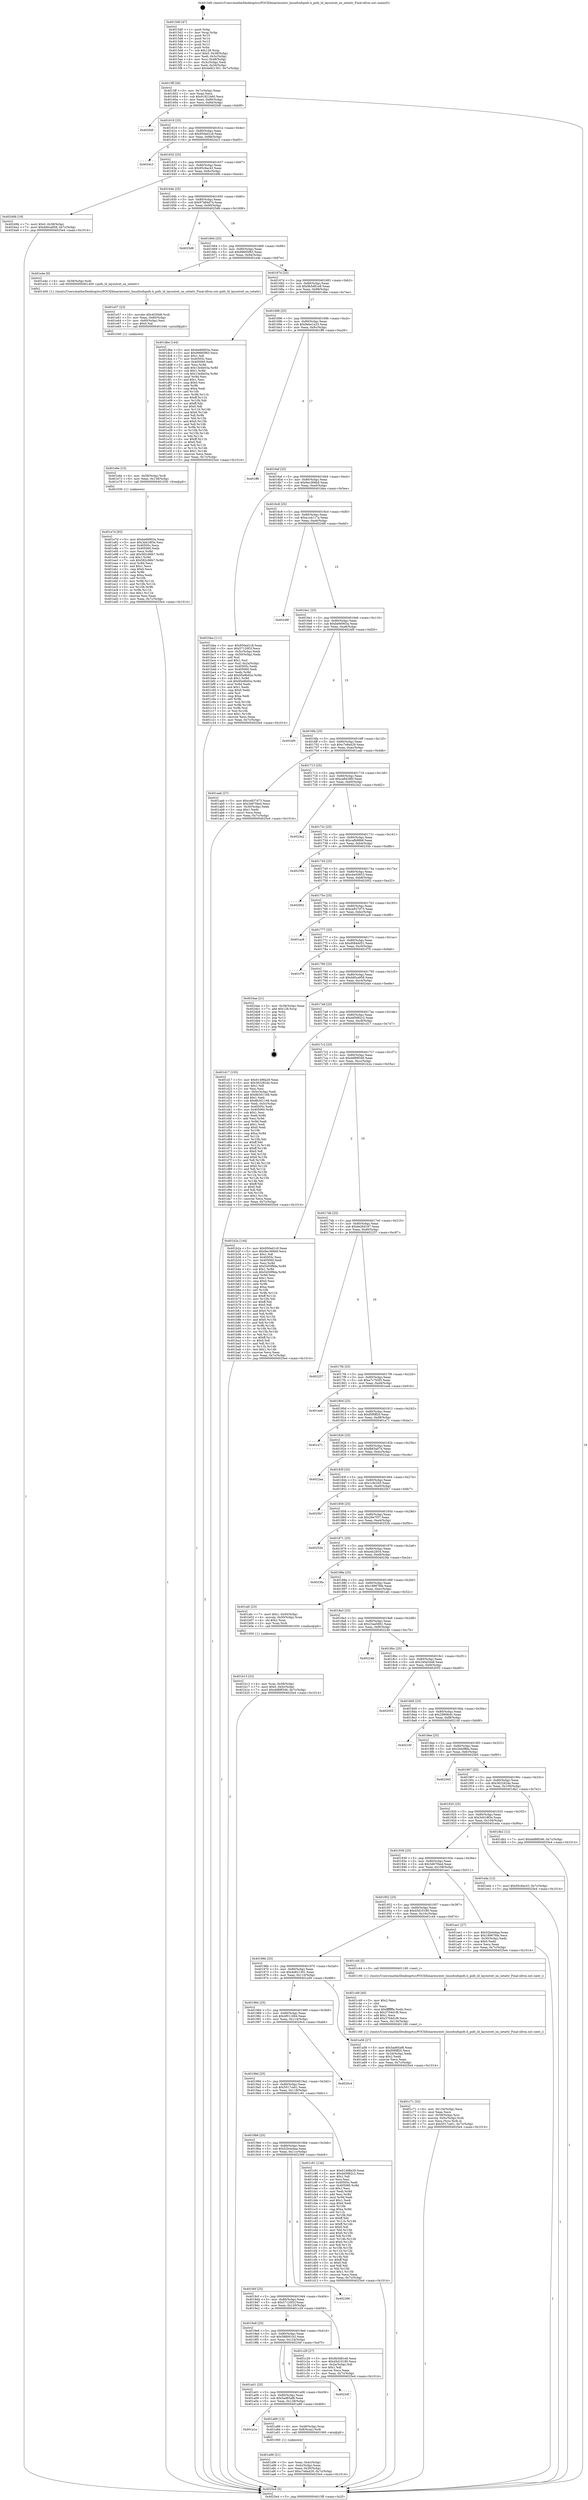 digraph "0x4015d0" {
  label = "0x4015d0 (/mnt/c/Users/mathe/Desktop/tcc/POCII/binaries/extr_linuxfsnfspnfs.h_pnfs_ld_layoutret_on_setattr_Final-ollvm.out::main(0))"
  labelloc = "t"
  node[shape=record]

  Entry [label="",width=0.3,height=0.3,shape=circle,fillcolor=black,style=filled]
  "0x4015ff" [label="{
     0x4015ff [26]\l
     | [instrs]\l
     &nbsp;&nbsp;0x4015ff \<+3\>: mov -0x7c(%rbp),%eax\l
     &nbsp;&nbsp;0x401602 \<+2\>: mov %eax,%ecx\l
     &nbsp;&nbsp;0x401604 \<+6\>: sub $0x91821b60,%ecx\l
     &nbsp;&nbsp;0x40160a \<+3\>: mov %eax,-0x80(%rbp)\l
     &nbsp;&nbsp;0x40160d \<+6\>: mov %ecx,-0x84(%rbp)\l
     &nbsp;&nbsp;0x401613 \<+6\>: je 00000000004020df \<main+0xb0f\>\l
  }"]
  "0x4020df" [label="{
     0x4020df\l
  }", style=dashed]
  "0x401619" [label="{
     0x401619 [25]\l
     | [instrs]\l
     &nbsp;&nbsp;0x401619 \<+5\>: jmp 000000000040161e \<main+0x4e\>\l
     &nbsp;&nbsp;0x40161e \<+3\>: mov -0x80(%rbp),%eax\l
     &nbsp;&nbsp;0x401621 \<+5\>: sub $0x950ed1c9,%eax\l
     &nbsp;&nbsp;0x401626 \<+6\>: mov %eax,-0x88(%rbp)\l
     &nbsp;&nbsp;0x40162c \<+6\>: je 00000000004024c3 \<main+0xef3\>\l
  }"]
  Exit [label="",width=0.3,height=0.3,shape=circle,fillcolor=black,style=filled,peripheries=2]
  "0x4024c3" [label="{
     0x4024c3\l
  }", style=dashed]
  "0x401632" [label="{
     0x401632 [25]\l
     | [instrs]\l
     &nbsp;&nbsp;0x401632 \<+5\>: jmp 0000000000401637 \<main+0x67\>\l
     &nbsp;&nbsp;0x401637 \<+3\>: mov -0x80(%rbp),%eax\l
     &nbsp;&nbsp;0x40163a \<+5\>: sub $0x95c9ac43,%eax\l
     &nbsp;&nbsp;0x40163f \<+6\>: mov %eax,-0x8c(%rbp)\l
     &nbsp;&nbsp;0x401645 \<+6\>: je 000000000040249b \<main+0xecb\>\l
  }"]
  "0x401e7d" [label="{
     0x401e7d [93]\l
     | [instrs]\l
     &nbsp;&nbsp;0x401e7d \<+5\>: mov $0xbe66903a,%eax\l
     &nbsp;&nbsp;0x401e82 \<+5\>: mov $0x3d418f3e,%esi\l
     &nbsp;&nbsp;0x401e87 \<+7\>: mov 0x40505c,%ecx\l
     &nbsp;&nbsp;0x401e8e \<+7\>: mov 0x405060,%edx\l
     &nbsp;&nbsp;0x401e95 \<+3\>: mov %ecx,%r8d\l
     &nbsp;&nbsp;0x401e98 \<+7\>: add $0x582c96b7,%r8d\l
     &nbsp;&nbsp;0x401e9f \<+4\>: sub $0x1,%r8d\l
     &nbsp;&nbsp;0x401ea3 \<+7\>: sub $0x582c96b7,%r8d\l
     &nbsp;&nbsp;0x401eaa \<+4\>: imul %r8d,%ecx\l
     &nbsp;&nbsp;0x401eae \<+3\>: and $0x1,%ecx\l
     &nbsp;&nbsp;0x401eb1 \<+3\>: cmp $0x0,%ecx\l
     &nbsp;&nbsp;0x401eb4 \<+4\>: sete %r9b\l
     &nbsp;&nbsp;0x401eb8 \<+3\>: cmp $0xa,%edx\l
     &nbsp;&nbsp;0x401ebb \<+4\>: setl %r10b\l
     &nbsp;&nbsp;0x401ebf \<+3\>: mov %r9b,%r11b\l
     &nbsp;&nbsp;0x401ec2 \<+3\>: and %r10b,%r11b\l
     &nbsp;&nbsp;0x401ec5 \<+3\>: xor %r10b,%r9b\l
     &nbsp;&nbsp;0x401ec8 \<+3\>: or %r9b,%r11b\l
     &nbsp;&nbsp;0x401ecb \<+4\>: test $0x1,%r11b\l
     &nbsp;&nbsp;0x401ecf \<+3\>: cmovne %esi,%eax\l
     &nbsp;&nbsp;0x401ed2 \<+3\>: mov %eax,-0x7c(%rbp)\l
     &nbsp;&nbsp;0x401ed5 \<+5\>: jmp 00000000004025e4 \<main+0x1014\>\l
  }"]
  "0x40249b" [label="{
     0x40249b [19]\l
     | [instrs]\l
     &nbsp;&nbsp;0x40249b \<+7\>: movl $0x0,-0x38(%rbp)\l
     &nbsp;&nbsp;0x4024a2 \<+7\>: movl $0xdd0ca958,-0x7c(%rbp)\l
     &nbsp;&nbsp;0x4024a9 \<+5\>: jmp 00000000004025e4 \<main+0x1014\>\l
  }"]
  "0x40164b" [label="{
     0x40164b [25]\l
     | [instrs]\l
     &nbsp;&nbsp;0x40164b \<+5\>: jmp 0000000000401650 \<main+0x80\>\l
     &nbsp;&nbsp;0x401650 \<+3\>: mov -0x80(%rbp),%eax\l
     &nbsp;&nbsp;0x401653 \<+5\>: sub $0x97484d74,%eax\l
     &nbsp;&nbsp;0x401658 \<+6\>: mov %eax,-0x90(%rbp)\l
     &nbsp;&nbsp;0x40165e \<+6\>: je 00000000004025d8 \<main+0x1008\>\l
  }"]
  "0x401e6e" [label="{
     0x401e6e [15]\l
     | [instrs]\l
     &nbsp;&nbsp;0x401e6e \<+4\>: mov -0x58(%rbp),%rdi\l
     &nbsp;&nbsp;0x401e72 \<+6\>: mov %eax,-0x138(%rbp)\l
     &nbsp;&nbsp;0x401e78 \<+5\>: call 0000000000401030 \<free@plt\>\l
     | [calls]\l
     &nbsp;&nbsp;0x401030 \{1\} (unknown)\l
  }"]
  "0x4025d8" [label="{
     0x4025d8\l
  }", style=dashed]
  "0x401664" [label="{
     0x401664 [25]\l
     | [instrs]\l
     &nbsp;&nbsp;0x401664 \<+5\>: jmp 0000000000401669 \<main+0x99\>\l
     &nbsp;&nbsp;0x401669 \<+3\>: mov -0x80(%rbp),%eax\l
     &nbsp;&nbsp;0x40166c \<+5\>: sub $0x99665f63,%eax\l
     &nbsp;&nbsp;0x401671 \<+6\>: mov %eax,-0x94(%rbp)\l
     &nbsp;&nbsp;0x401677 \<+6\>: je 0000000000401e4e \<main+0x87e\>\l
  }"]
  "0x401e57" [label="{
     0x401e57 [23]\l
     | [instrs]\l
     &nbsp;&nbsp;0x401e57 \<+10\>: movabs $0x4030d6,%rdi\l
     &nbsp;&nbsp;0x401e61 \<+3\>: mov %eax,-0x60(%rbp)\l
     &nbsp;&nbsp;0x401e64 \<+3\>: mov -0x60(%rbp),%esi\l
     &nbsp;&nbsp;0x401e67 \<+2\>: mov $0x0,%al\l
     &nbsp;&nbsp;0x401e69 \<+5\>: call 0000000000401040 \<printf@plt\>\l
     | [calls]\l
     &nbsp;&nbsp;0x401040 \{1\} (unknown)\l
  }"]
  "0x401e4e" [label="{
     0x401e4e [9]\l
     | [instrs]\l
     &nbsp;&nbsp;0x401e4e \<+4\>: mov -0x58(%rbp),%rdi\l
     &nbsp;&nbsp;0x401e52 \<+5\>: call 0000000000401400 \<pnfs_ld_layoutret_on_setattr\>\l
     | [calls]\l
     &nbsp;&nbsp;0x401400 \{1\} (/mnt/c/Users/mathe/Desktop/tcc/POCII/binaries/extr_linuxfsnfspnfs.h_pnfs_ld_layoutret_on_setattr_Final-ollvm.out::pnfs_ld_layoutret_on_setattr)\l
  }"]
  "0x40167d" [label="{
     0x40167d [25]\l
     | [instrs]\l
     &nbsp;&nbsp;0x40167d \<+5\>: jmp 0000000000401682 \<main+0xb2\>\l
     &nbsp;&nbsp;0x401682 \<+3\>: mov -0x80(%rbp),%eax\l
     &nbsp;&nbsp;0x401685 \<+5\>: sub $0x9b5d81e8,%eax\l
     &nbsp;&nbsp;0x40168a \<+6\>: mov %eax,-0x98(%rbp)\l
     &nbsp;&nbsp;0x401690 \<+6\>: je 0000000000401dbe \<main+0x7ee\>\l
  }"]
  "0x401c71" [label="{
     0x401c71 [32]\l
     | [instrs]\l
     &nbsp;&nbsp;0x401c71 \<+6\>: mov -0x134(%rbp),%ecx\l
     &nbsp;&nbsp;0x401c77 \<+3\>: imul %eax,%ecx\l
     &nbsp;&nbsp;0x401c7a \<+4\>: mov -0x58(%rbp),%rsi\l
     &nbsp;&nbsp;0x401c7e \<+4\>: movslq -0x5c(%rbp),%rdi\l
     &nbsp;&nbsp;0x401c82 \<+3\>: mov %ecx,(%rsi,%rdi,4)\l
     &nbsp;&nbsp;0x401c85 \<+7\>: movl $0x5017ce01,-0x7c(%rbp)\l
     &nbsp;&nbsp;0x401c8c \<+5\>: jmp 00000000004025e4 \<main+0x1014\>\l
  }"]
  "0x401dbe" [label="{
     0x401dbe [144]\l
     | [instrs]\l
     &nbsp;&nbsp;0x401dbe \<+5\>: mov $0xbe66903a,%eax\l
     &nbsp;&nbsp;0x401dc3 \<+5\>: mov $0x99665f63,%ecx\l
     &nbsp;&nbsp;0x401dc8 \<+2\>: mov $0x1,%dl\l
     &nbsp;&nbsp;0x401dca \<+7\>: mov 0x40505c,%esi\l
     &nbsp;&nbsp;0x401dd1 \<+7\>: mov 0x405060,%edi\l
     &nbsp;&nbsp;0x401dd8 \<+3\>: mov %esi,%r8d\l
     &nbsp;&nbsp;0x401ddb \<+7\>: add $0x13e4b03a,%r8d\l
     &nbsp;&nbsp;0x401de2 \<+4\>: sub $0x1,%r8d\l
     &nbsp;&nbsp;0x401de6 \<+7\>: sub $0x13e4b03a,%r8d\l
     &nbsp;&nbsp;0x401ded \<+4\>: imul %r8d,%esi\l
     &nbsp;&nbsp;0x401df1 \<+3\>: and $0x1,%esi\l
     &nbsp;&nbsp;0x401df4 \<+3\>: cmp $0x0,%esi\l
     &nbsp;&nbsp;0x401df7 \<+4\>: sete %r9b\l
     &nbsp;&nbsp;0x401dfb \<+3\>: cmp $0xa,%edi\l
     &nbsp;&nbsp;0x401dfe \<+4\>: setl %r10b\l
     &nbsp;&nbsp;0x401e02 \<+3\>: mov %r9b,%r11b\l
     &nbsp;&nbsp;0x401e05 \<+4\>: xor $0xff,%r11b\l
     &nbsp;&nbsp;0x401e09 \<+3\>: mov %r10b,%bl\l
     &nbsp;&nbsp;0x401e0c \<+3\>: xor $0xff,%bl\l
     &nbsp;&nbsp;0x401e0f \<+3\>: xor $0x0,%dl\l
     &nbsp;&nbsp;0x401e12 \<+3\>: mov %r11b,%r14b\l
     &nbsp;&nbsp;0x401e15 \<+4\>: and $0x0,%r14b\l
     &nbsp;&nbsp;0x401e19 \<+3\>: and %dl,%r9b\l
     &nbsp;&nbsp;0x401e1c \<+3\>: mov %bl,%r15b\l
     &nbsp;&nbsp;0x401e1f \<+4\>: and $0x0,%r15b\l
     &nbsp;&nbsp;0x401e23 \<+3\>: and %dl,%r10b\l
     &nbsp;&nbsp;0x401e26 \<+3\>: or %r9b,%r14b\l
     &nbsp;&nbsp;0x401e29 \<+3\>: or %r10b,%r15b\l
     &nbsp;&nbsp;0x401e2c \<+3\>: xor %r15b,%r14b\l
     &nbsp;&nbsp;0x401e2f \<+3\>: or %bl,%r11b\l
     &nbsp;&nbsp;0x401e32 \<+4\>: xor $0xff,%r11b\l
     &nbsp;&nbsp;0x401e36 \<+3\>: or $0x0,%dl\l
     &nbsp;&nbsp;0x401e39 \<+3\>: and %dl,%r11b\l
     &nbsp;&nbsp;0x401e3c \<+3\>: or %r11b,%r14b\l
     &nbsp;&nbsp;0x401e3f \<+4\>: test $0x1,%r14b\l
     &nbsp;&nbsp;0x401e43 \<+3\>: cmovne %ecx,%eax\l
     &nbsp;&nbsp;0x401e46 \<+3\>: mov %eax,-0x7c(%rbp)\l
     &nbsp;&nbsp;0x401e49 \<+5\>: jmp 00000000004025e4 \<main+0x1014\>\l
  }"]
  "0x401696" [label="{
     0x401696 [25]\l
     | [instrs]\l
     &nbsp;&nbsp;0x401696 \<+5\>: jmp 000000000040169b \<main+0xcb\>\l
     &nbsp;&nbsp;0x40169b \<+3\>: mov -0x80(%rbp),%eax\l
     &nbsp;&nbsp;0x40169e \<+5\>: sub $0x9ebe1a33,%eax\l
     &nbsp;&nbsp;0x4016a3 \<+6\>: mov %eax,-0x9c(%rbp)\l
     &nbsp;&nbsp;0x4016a9 \<+6\>: je 0000000000401ff6 \<main+0xa26\>\l
  }"]
  "0x401c49" [label="{
     0x401c49 [40]\l
     | [instrs]\l
     &nbsp;&nbsp;0x401c49 \<+5\>: mov $0x2,%ecx\l
     &nbsp;&nbsp;0x401c4e \<+1\>: cltd\l
     &nbsp;&nbsp;0x401c4f \<+2\>: idiv %ecx\l
     &nbsp;&nbsp;0x401c51 \<+6\>: imul $0xfffffffe,%edx,%ecx\l
     &nbsp;&nbsp;0x401c57 \<+6\>: sub $0x3704d1f6,%ecx\l
     &nbsp;&nbsp;0x401c5d \<+3\>: add $0x1,%ecx\l
     &nbsp;&nbsp;0x401c60 \<+6\>: add $0x3704d1f6,%ecx\l
     &nbsp;&nbsp;0x401c66 \<+6\>: mov %ecx,-0x134(%rbp)\l
     &nbsp;&nbsp;0x401c6c \<+5\>: call 0000000000401160 \<next_i\>\l
     | [calls]\l
     &nbsp;&nbsp;0x401160 \{1\} (/mnt/c/Users/mathe/Desktop/tcc/POCII/binaries/extr_linuxfsnfspnfs.h_pnfs_ld_layoutret_on_setattr_Final-ollvm.out::next_i)\l
  }"]
  "0x401ff6" [label="{
     0x401ff6\l
  }", style=dashed]
  "0x4016af" [label="{
     0x4016af [25]\l
     | [instrs]\l
     &nbsp;&nbsp;0x4016af \<+5\>: jmp 00000000004016b4 \<main+0xe4\>\l
     &nbsp;&nbsp;0x4016b4 \<+3\>: mov -0x80(%rbp),%eax\l
     &nbsp;&nbsp;0x4016b7 \<+5\>: sub $0x9ec366b9,%eax\l
     &nbsp;&nbsp;0x4016bc \<+6\>: mov %eax,-0xa0(%rbp)\l
     &nbsp;&nbsp;0x4016c2 \<+6\>: je 0000000000401bba \<main+0x5ea\>\l
  }"]
  "0x401b13" [label="{
     0x401b13 [23]\l
     | [instrs]\l
     &nbsp;&nbsp;0x401b13 \<+4\>: mov %rax,-0x58(%rbp)\l
     &nbsp;&nbsp;0x401b17 \<+7\>: movl $0x0,-0x5c(%rbp)\l
     &nbsp;&nbsp;0x401b1e \<+7\>: movl $0xdd89f346,-0x7c(%rbp)\l
     &nbsp;&nbsp;0x401b25 \<+5\>: jmp 00000000004025e4 \<main+0x1014\>\l
  }"]
  "0x401bba" [label="{
     0x401bba [111]\l
     | [instrs]\l
     &nbsp;&nbsp;0x401bba \<+5\>: mov $0x950ed1c9,%eax\l
     &nbsp;&nbsp;0x401bbf \<+5\>: mov $0x57120f1f,%ecx\l
     &nbsp;&nbsp;0x401bc4 \<+3\>: mov -0x5c(%rbp),%edx\l
     &nbsp;&nbsp;0x401bc7 \<+3\>: cmp -0x50(%rbp),%edx\l
     &nbsp;&nbsp;0x401bca \<+4\>: setl %sil\l
     &nbsp;&nbsp;0x401bce \<+4\>: and $0x1,%sil\l
     &nbsp;&nbsp;0x401bd2 \<+4\>: mov %sil,-0x2a(%rbp)\l
     &nbsp;&nbsp;0x401bd6 \<+7\>: mov 0x40505c,%edx\l
     &nbsp;&nbsp;0x401bdd \<+7\>: mov 0x405060,%edi\l
     &nbsp;&nbsp;0x401be4 \<+3\>: mov %edx,%r8d\l
     &nbsp;&nbsp;0x401be7 \<+7\>: add $0x95e8b92e,%r8d\l
     &nbsp;&nbsp;0x401bee \<+4\>: sub $0x1,%r8d\l
     &nbsp;&nbsp;0x401bf2 \<+7\>: sub $0x95e8b92e,%r8d\l
     &nbsp;&nbsp;0x401bf9 \<+4\>: imul %r8d,%edx\l
     &nbsp;&nbsp;0x401bfd \<+3\>: and $0x1,%edx\l
     &nbsp;&nbsp;0x401c00 \<+3\>: cmp $0x0,%edx\l
     &nbsp;&nbsp;0x401c03 \<+4\>: sete %sil\l
     &nbsp;&nbsp;0x401c07 \<+3\>: cmp $0xa,%edi\l
     &nbsp;&nbsp;0x401c0a \<+4\>: setl %r9b\l
     &nbsp;&nbsp;0x401c0e \<+3\>: mov %sil,%r10b\l
     &nbsp;&nbsp;0x401c11 \<+3\>: and %r9b,%r10b\l
     &nbsp;&nbsp;0x401c14 \<+3\>: xor %r9b,%sil\l
     &nbsp;&nbsp;0x401c17 \<+3\>: or %sil,%r10b\l
     &nbsp;&nbsp;0x401c1a \<+4\>: test $0x1,%r10b\l
     &nbsp;&nbsp;0x401c1e \<+3\>: cmovne %ecx,%eax\l
     &nbsp;&nbsp;0x401c21 \<+3\>: mov %eax,-0x7c(%rbp)\l
     &nbsp;&nbsp;0x401c24 \<+5\>: jmp 00000000004025e4 \<main+0x1014\>\l
  }"]
  "0x4016c8" [label="{
     0x4016c8 [25]\l
     | [instrs]\l
     &nbsp;&nbsp;0x4016c8 \<+5\>: jmp 00000000004016cd \<main+0xfd\>\l
     &nbsp;&nbsp;0x4016cd \<+3\>: mov -0x80(%rbp),%eax\l
     &nbsp;&nbsp;0x4016d0 \<+5\>: sub $0xa1a4117a,%eax\l
     &nbsp;&nbsp;0x4016d5 \<+6\>: mov %eax,-0xa4(%rbp)\l
     &nbsp;&nbsp;0x4016db \<+6\>: je 000000000040248f \<main+0xebf\>\l
  }"]
  "0x401a96" [label="{
     0x401a96 [21]\l
     | [instrs]\l
     &nbsp;&nbsp;0x401a96 \<+3\>: mov %eax,-0x4c(%rbp)\l
     &nbsp;&nbsp;0x401a99 \<+3\>: mov -0x4c(%rbp),%eax\l
     &nbsp;&nbsp;0x401a9c \<+3\>: mov %eax,-0x30(%rbp)\l
     &nbsp;&nbsp;0x401a9f \<+7\>: movl $0xc7e8a429,-0x7c(%rbp)\l
     &nbsp;&nbsp;0x401aa6 \<+5\>: jmp 00000000004025e4 \<main+0x1014\>\l
  }"]
  "0x40248f" [label="{
     0x40248f\l
  }", style=dashed]
  "0x4016e1" [label="{
     0x4016e1 [25]\l
     | [instrs]\l
     &nbsp;&nbsp;0x4016e1 \<+5\>: jmp 00000000004016e6 \<main+0x116\>\l
     &nbsp;&nbsp;0x4016e6 \<+3\>: mov -0x80(%rbp),%eax\l
     &nbsp;&nbsp;0x4016e9 \<+5\>: sub $0xbe66903a,%eax\l
     &nbsp;&nbsp;0x4016ee \<+6\>: mov %eax,-0xa8(%rbp)\l
     &nbsp;&nbsp;0x4016f4 \<+6\>: je 00000000004024f0 \<main+0xf20\>\l
  }"]
  "0x401a1a" [label="{
     0x401a1a\l
  }", style=dashed]
  "0x4024f0" [label="{
     0x4024f0\l
  }", style=dashed]
  "0x4016fa" [label="{
     0x4016fa [25]\l
     | [instrs]\l
     &nbsp;&nbsp;0x4016fa \<+5\>: jmp 00000000004016ff \<main+0x12f\>\l
     &nbsp;&nbsp;0x4016ff \<+3\>: mov -0x80(%rbp),%eax\l
     &nbsp;&nbsp;0x401702 \<+5\>: sub $0xc7e8a429,%eax\l
     &nbsp;&nbsp;0x401707 \<+6\>: mov %eax,-0xac(%rbp)\l
     &nbsp;&nbsp;0x40170d \<+6\>: je 0000000000401aab \<main+0x4db\>\l
  }"]
  "0x401a89" [label="{
     0x401a89 [13]\l
     | [instrs]\l
     &nbsp;&nbsp;0x401a89 \<+4\>: mov -0x48(%rbp),%rax\l
     &nbsp;&nbsp;0x401a8d \<+4\>: mov 0x8(%rax),%rdi\l
     &nbsp;&nbsp;0x401a91 \<+5\>: call 0000000000401060 \<atoi@plt\>\l
     | [calls]\l
     &nbsp;&nbsp;0x401060 \{1\} (unknown)\l
  }"]
  "0x401aab" [label="{
     0x401aab [27]\l
     | [instrs]\l
     &nbsp;&nbsp;0x401aab \<+5\>: mov $0xce837d73,%eax\l
     &nbsp;&nbsp;0x401ab0 \<+5\>: mov $0x3d67f4ed,%ecx\l
     &nbsp;&nbsp;0x401ab5 \<+3\>: mov -0x30(%rbp),%edx\l
     &nbsp;&nbsp;0x401ab8 \<+3\>: cmp $0x1,%edx\l
     &nbsp;&nbsp;0x401abb \<+3\>: cmovl %ecx,%eax\l
     &nbsp;&nbsp;0x401abe \<+3\>: mov %eax,-0x7c(%rbp)\l
     &nbsp;&nbsp;0x401ac1 \<+5\>: jmp 00000000004025e4 \<main+0x1014\>\l
  }"]
  "0x401713" [label="{
     0x401713 [25]\l
     | [instrs]\l
     &nbsp;&nbsp;0x401713 \<+5\>: jmp 0000000000401718 \<main+0x148\>\l
     &nbsp;&nbsp;0x401718 \<+3\>: mov -0x80(%rbp),%eax\l
     &nbsp;&nbsp;0x40171b \<+5\>: sub $0xca8429f0,%eax\l
     &nbsp;&nbsp;0x401720 \<+6\>: mov %eax,-0xb0(%rbp)\l
     &nbsp;&nbsp;0x401726 \<+6\>: je 00000000004023a2 \<main+0xdd2\>\l
  }"]
  "0x401a01" [label="{
     0x401a01 [25]\l
     | [instrs]\l
     &nbsp;&nbsp;0x401a01 \<+5\>: jmp 0000000000401a06 \<main+0x436\>\l
     &nbsp;&nbsp;0x401a06 \<+3\>: mov -0x80(%rbp),%eax\l
     &nbsp;&nbsp;0x401a09 \<+5\>: sub $0x5ad65af8,%eax\l
     &nbsp;&nbsp;0x401a0e \<+6\>: mov %eax,-0x128(%rbp)\l
     &nbsp;&nbsp;0x401a14 \<+6\>: je 0000000000401a89 \<main+0x4b9\>\l
  }"]
  "0x4023a2" [label="{
     0x4023a2\l
  }", style=dashed]
  "0x40172c" [label="{
     0x40172c [25]\l
     | [instrs]\l
     &nbsp;&nbsp;0x40172c \<+5\>: jmp 0000000000401731 \<main+0x161\>\l
     &nbsp;&nbsp;0x401731 \<+3\>: mov -0x80(%rbp),%eax\l
     &nbsp;&nbsp;0x401734 \<+5\>: sub $0xcafb98b8,%eax\l
     &nbsp;&nbsp;0x401739 \<+6\>: mov %eax,-0xb4(%rbp)\l
     &nbsp;&nbsp;0x40173f \<+6\>: je 000000000040235b \<main+0xd8b\>\l
  }"]
  "0x40234f" [label="{
     0x40234f\l
  }", style=dashed]
  "0x40235b" [label="{
     0x40235b\l
  }", style=dashed]
  "0x401745" [label="{
     0x401745 [25]\l
     | [instrs]\l
     &nbsp;&nbsp;0x401745 \<+5\>: jmp 000000000040174a \<main+0x17a\>\l
     &nbsp;&nbsp;0x40174a \<+3\>: mov -0x80(%rbp),%eax\l
     &nbsp;&nbsp;0x40174d \<+5\>: sub $0xcbe50653,%eax\l
     &nbsp;&nbsp;0x401752 \<+6\>: mov %eax,-0xb8(%rbp)\l
     &nbsp;&nbsp;0x401758 \<+6\>: je 0000000000402002 \<main+0xa32\>\l
  }"]
  "0x4019e8" [label="{
     0x4019e8 [25]\l
     | [instrs]\l
     &nbsp;&nbsp;0x4019e8 \<+5\>: jmp 00000000004019ed \<main+0x41d\>\l
     &nbsp;&nbsp;0x4019ed \<+3\>: mov -0x80(%rbp),%eax\l
     &nbsp;&nbsp;0x4019f0 \<+5\>: sub $0x588001b3,%eax\l
     &nbsp;&nbsp;0x4019f5 \<+6\>: mov %eax,-0x124(%rbp)\l
     &nbsp;&nbsp;0x4019fb \<+6\>: je 000000000040234f \<main+0xd7f\>\l
  }"]
  "0x402002" [label="{
     0x402002\l
  }", style=dashed]
  "0x40175e" [label="{
     0x40175e [25]\l
     | [instrs]\l
     &nbsp;&nbsp;0x40175e \<+5\>: jmp 0000000000401763 \<main+0x193\>\l
     &nbsp;&nbsp;0x401763 \<+3\>: mov -0x80(%rbp),%eax\l
     &nbsp;&nbsp;0x401766 \<+5\>: sub $0xce837d73,%eax\l
     &nbsp;&nbsp;0x40176b \<+6\>: mov %eax,-0xbc(%rbp)\l
     &nbsp;&nbsp;0x401771 \<+6\>: je 0000000000401ac6 \<main+0x4f6\>\l
  }"]
  "0x401c29" [label="{
     0x401c29 [27]\l
     | [instrs]\l
     &nbsp;&nbsp;0x401c29 \<+5\>: mov $0x9b5d81e8,%eax\l
     &nbsp;&nbsp;0x401c2e \<+5\>: mov $0x45d10180,%ecx\l
     &nbsp;&nbsp;0x401c33 \<+3\>: mov -0x2a(%rbp),%dl\l
     &nbsp;&nbsp;0x401c36 \<+3\>: test $0x1,%dl\l
     &nbsp;&nbsp;0x401c39 \<+3\>: cmovne %ecx,%eax\l
     &nbsp;&nbsp;0x401c3c \<+3\>: mov %eax,-0x7c(%rbp)\l
     &nbsp;&nbsp;0x401c3f \<+5\>: jmp 00000000004025e4 \<main+0x1014\>\l
  }"]
  "0x401ac6" [label="{
     0x401ac6\l
  }", style=dashed]
  "0x401777" [label="{
     0x401777 [25]\l
     | [instrs]\l
     &nbsp;&nbsp;0x401777 \<+5\>: jmp 000000000040177c \<main+0x1ac\>\l
     &nbsp;&nbsp;0x40177c \<+3\>: mov -0x80(%rbp),%eax\l
     &nbsp;&nbsp;0x40177f \<+5\>: sub $0xd084dd31,%eax\l
     &nbsp;&nbsp;0x401784 \<+6\>: mov %eax,-0xc0(%rbp)\l
     &nbsp;&nbsp;0x40178a \<+6\>: je 0000000000401f76 \<main+0x9a6\>\l
  }"]
  "0x4019cf" [label="{
     0x4019cf [25]\l
     | [instrs]\l
     &nbsp;&nbsp;0x4019cf \<+5\>: jmp 00000000004019d4 \<main+0x404\>\l
     &nbsp;&nbsp;0x4019d4 \<+3\>: mov -0x80(%rbp),%eax\l
     &nbsp;&nbsp;0x4019d7 \<+5\>: sub $0x57120f1f,%eax\l
     &nbsp;&nbsp;0x4019dc \<+6\>: mov %eax,-0x120(%rbp)\l
     &nbsp;&nbsp;0x4019e2 \<+6\>: je 0000000000401c29 \<main+0x659\>\l
  }"]
  "0x401f76" [label="{
     0x401f76\l
  }", style=dashed]
  "0x401790" [label="{
     0x401790 [25]\l
     | [instrs]\l
     &nbsp;&nbsp;0x401790 \<+5\>: jmp 0000000000401795 \<main+0x1c5\>\l
     &nbsp;&nbsp;0x401795 \<+3\>: mov -0x80(%rbp),%eax\l
     &nbsp;&nbsp;0x401798 \<+5\>: sub $0xdd0ca958,%eax\l
     &nbsp;&nbsp;0x40179d \<+6\>: mov %eax,-0xc4(%rbp)\l
     &nbsp;&nbsp;0x4017a3 \<+6\>: je 00000000004024ae \<main+0xede\>\l
  }"]
  "0x402396" [label="{
     0x402396\l
  }", style=dashed]
  "0x4024ae" [label="{
     0x4024ae [21]\l
     | [instrs]\l
     &nbsp;&nbsp;0x4024ae \<+3\>: mov -0x38(%rbp),%eax\l
     &nbsp;&nbsp;0x4024b1 \<+7\>: add $0x128,%rsp\l
     &nbsp;&nbsp;0x4024b8 \<+1\>: pop %rbx\l
     &nbsp;&nbsp;0x4024b9 \<+2\>: pop %r12\l
     &nbsp;&nbsp;0x4024bb \<+2\>: pop %r13\l
     &nbsp;&nbsp;0x4024bd \<+2\>: pop %r14\l
     &nbsp;&nbsp;0x4024bf \<+2\>: pop %r15\l
     &nbsp;&nbsp;0x4024c1 \<+1\>: pop %rbp\l
     &nbsp;&nbsp;0x4024c2 \<+1\>: ret\l
  }"]
  "0x4017a9" [label="{
     0x4017a9 [25]\l
     | [instrs]\l
     &nbsp;&nbsp;0x4017a9 \<+5\>: jmp 00000000004017ae \<main+0x1de\>\l
     &nbsp;&nbsp;0x4017ae \<+3\>: mov -0x80(%rbp),%eax\l
     &nbsp;&nbsp;0x4017b1 \<+5\>: sub $0xdd5882c2,%eax\l
     &nbsp;&nbsp;0x4017b6 \<+6\>: mov %eax,-0xc8(%rbp)\l
     &nbsp;&nbsp;0x4017bc \<+6\>: je 0000000000401d17 \<main+0x747\>\l
  }"]
  "0x4019b6" [label="{
     0x4019b6 [25]\l
     | [instrs]\l
     &nbsp;&nbsp;0x4019b6 \<+5\>: jmp 00000000004019bb \<main+0x3eb\>\l
     &nbsp;&nbsp;0x4019bb \<+3\>: mov -0x80(%rbp),%eax\l
     &nbsp;&nbsp;0x4019be \<+5\>: sub $0x52b444aa,%eax\l
     &nbsp;&nbsp;0x4019c3 \<+6\>: mov %eax,-0x11c(%rbp)\l
     &nbsp;&nbsp;0x4019c9 \<+6\>: je 0000000000402396 \<main+0xdc6\>\l
  }"]
  "0x401d17" [label="{
     0x401d17 [155]\l
     | [instrs]\l
     &nbsp;&nbsp;0x401d17 \<+5\>: mov $0x61498a29,%eax\l
     &nbsp;&nbsp;0x401d1c \<+5\>: mov $0x3622824e,%ecx\l
     &nbsp;&nbsp;0x401d21 \<+2\>: mov $0x1,%dl\l
     &nbsp;&nbsp;0x401d23 \<+2\>: xor %esi,%esi\l
     &nbsp;&nbsp;0x401d25 \<+3\>: mov -0x5c(%rbp),%edi\l
     &nbsp;&nbsp;0x401d28 \<+6\>: add $0x8b301168,%edi\l
     &nbsp;&nbsp;0x401d2e \<+3\>: add $0x1,%edi\l
     &nbsp;&nbsp;0x401d31 \<+6\>: sub $0x8b301168,%edi\l
     &nbsp;&nbsp;0x401d37 \<+3\>: mov %edi,-0x5c(%rbp)\l
     &nbsp;&nbsp;0x401d3a \<+7\>: mov 0x40505c,%edi\l
     &nbsp;&nbsp;0x401d41 \<+8\>: mov 0x405060,%r8d\l
     &nbsp;&nbsp;0x401d49 \<+3\>: sub $0x1,%esi\l
     &nbsp;&nbsp;0x401d4c \<+3\>: mov %edi,%r9d\l
     &nbsp;&nbsp;0x401d4f \<+3\>: add %esi,%r9d\l
     &nbsp;&nbsp;0x401d52 \<+4\>: imul %r9d,%edi\l
     &nbsp;&nbsp;0x401d56 \<+3\>: and $0x1,%edi\l
     &nbsp;&nbsp;0x401d59 \<+3\>: cmp $0x0,%edi\l
     &nbsp;&nbsp;0x401d5c \<+4\>: sete %r10b\l
     &nbsp;&nbsp;0x401d60 \<+4\>: cmp $0xa,%r8d\l
     &nbsp;&nbsp;0x401d64 \<+4\>: setl %r11b\l
     &nbsp;&nbsp;0x401d68 \<+3\>: mov %r10b,%bl\l
     &nbsp;&nbsp;0x401d6b \<+3\>: xor $0xff,%bl\l
     &nbsp;&nbsp;0x401d6e \<+3\>: mov %r11b,%r14b\l
     &nbsp;&nbsp;0x401d71 \<+4\>: xor $0xff,%r14b\l
     &nbsp;&nbsp;0x401d75 \<+3\>: xor $0x0,%dl\l
     &nbsp;&nbsp;0x401d78 \<+3\>: mov %bl,%r15b\l
     &nbsp;&nbsp;0x401d7b \<+4\>: and $0x0,%r15b\l
     &nbsp;&nbsp;0x401d7f \<+3\>: and %dl,%r10b\l
     &nbsp;&nbsp;0x401d82 \<+3\>: mov %r14b,%r12b\l
     &nbsp;&nbsp;0x401d85 \<+4\>: and $0x0,%r12b\l
     &nbsp;&nbsp;0x401d89 \<+3\>: and %dl,%r11b\l
     &nbsp;&nbsp;0x401d8c \<+3\>: or %r10b,%r15b\l
     &nbsp;&nbsp;0x401d8f \<+3\>: or %r11b,%r12b\l
     &nbsp;&nbsp;0x401d92 \<+3\>: xor %r12b,%r15b\l
     &nbsp;&nbsp;0x401d95 \<+3\>: or %r14b,%bl\l
     &nbsp;&nbsp;0x401d98 \<+3\>: xor $0xff,%bl\l
     &nbsp;&nbsp;0x401d9b \<+3\>: or $0x0,%dl\l
     &nbsp;&nbsp;0x401d9e \<+2\>: and %dl,%bl\l
     &nbsp;&nbsp;0x401da0 \<+3\>: or %bl,%r15b\l
     &nbsp;&nbsp;0x401da3 \<+4\>: test $0x1,%r15b\l
     &nbsp;&nbsp;0x401da7 \<+3\>: cmovne %ecx,%eax\l
     &nbsp;&nbsp;0x401daa \<+3\>: mov %eax,-0x7c(%rbp)\l
     &nbsp;&nbsp;0x401dad \<+5\>: jmp 00000000004025e4 \<main+0x1014\>\l
  }"]
  "0x4017c2" [label="{
     0x4017c2 [25]\l
     | [instrs]\l
     &nbsp;&nbsp;0x4017c2 \<+5\>: jmp 00000000004017c7 \<main+0x1f7\>\l
     &nbsp;&nbsp;0x4017c7 \<+3\>: mov -0x80(%rbp),%eax\l
     &nbsp;&nbsp;0x4017ca \<+5\>: sub $0xdd89f346,%eax\l
     &nbsp;&nbsp;0x4017cf \<+6\>: mov %eax,-0xcc(%rbp)\l
     &nbsp;&nbsp;0x4017d5 \<+6\>: je 0000000000401b2a \<main+0x55a\>\l
  }"]
  "0x401c91" [label="{
     0x401c91 [134]\l
     | [instrs]\l
     &nbsp;&nbsp;0x401c91 \<+5\>: mov $0x61498a29,%eax\l
     &nbsp;&nbsp;0x401c96 \<+5\>: mov $0xdd5882c2,%ecx\l
     &nbsp;&nbsp;0x401c9b \<+2\>: mov $0x1,%dl\l
     &nbsp;&nbsp;0x401c9d \<+2\>: xor %esi,%esi\l
     &nbsp;&nbsp;0x401c9f \<+7\>: mov 0x40505c,%edi\l
     &nbsp;&nbsp;0x401ca6 \<+8\>: mov 0x405060,%r8d\l
     &nbsp;&nbsp;0x401cae \<+3\>: sub $0x1,%esi\l
     &nbsp;&nbsp;0x401cb1 \<+3\>: mov %edi,%r9d\l
     &nbsp;&nbsp;0x401cb4 \<+3\>: add %esi,%r9d\l
     &nbsp;&nbsp;0x401cb7 \<+4\>: imul %r9d,%edi\l
     &nbsp;&nbsp;0x401cbb \<+3\>: and $0x1,%edi\l
     &nbsp;&nbsp;0x401cbe \<+3\>: cmp $0x0,%edi\l
     &nbsp;&nbsp;0x401cc1 \<+4\>: sete %r10b\l
     &nbsp;&nbsp;0x401cc5 \<+4\>: cmp $0xa,%r8d\l
     &nbsp;&nbsp;0x401cc9 \<+4\>: setl %r11b\l
     &nbsp;&nbsp;0x401ccd \<+3\>: mov %r10b,%bl\l
     &nbsp;&nbsp;0x401cd0 \<+3\>: xor $0xff,%bl\l
     &nbsp;&nbsp;0x401cd3 \<+3\>: mov %r11b,%r14b\l
     &nbsp;&nbsp;0x401cd6 \<+4\>: xor $0xff,%r14b\l
     &nbsp;&nbsp;0x401cda \<+3\>: xor $0x0,%dl\l
     &nbsp;&nbsp;0x401cdd \<+3\>: mov %bl,%r15b\l
     &nbsp;&nbsp;0x401ce0 \<+4\>: and $0x0,%r15b\l
     &nbsp;&nbsp;0x401ce4 \<+3\>: and %dl,%r10b\l
     &nbsp;&nbsp;0x401ce7 \<+3\>: mov %r14b,%r12b\l
     &nbsp;&nbsp;0x401cea \<+4\>: and $0x0,%r12b\l
     &nbsp;&nbsp;0x401cee \<+3\>: and %dl,%r11b\l
     &nbsp;&nbsp;0x401cf1 \<+3\>: or %r10b,%r15b\l
     &nbsp;&nbsp;0x401cf4 \<+3\>: or %r11b,%r12b\l
     &nbsp;&nbsp;0x401cf7 \<+3\>: xor %r12b,%r15b\l
     &nbsp;&nbsp;0x401cfa \<+3\>: or %r14b,%bl\l
     &nbsp;&nbsp;0x401cfd \<+3\>: xor $0xff,%bl\l
     &nbsp;&nbsp;0x401d00 \<+3\>: or $0x0,%dl\l
     &nbsp;&nbsp;0x401d03 \<+2\>: and %dl,%bl\l
     &nbsp;&nbsp;0x401d05 \<+3\>: or %bl,%r15b\l
     &nbsp;&nbsp;0x401d08 \<+4\>: test $0x1,%r15b\l
     &nbsp;&nbsp;0x401d0c \<+3\>: cmovne %ecx,%eax\l
     &nbsp;&nbsp;0x401d0f \<+3\>: mov %eax,-0x7c(%rbp)\l
     &nbsp;&nbsp;0x401d12 \<+5\>: jmp 00000000004025e4 \<main+0x1014\>\l
  }"]
  "0x401b2a" [label="{
     0x401b2a [144]\l
     | [instrs]\l
     &nbsp;&nbsp;0x401b2a \<+5\>: mov $0x950ed1c9,%eax\l
     &nbsp;&nbsp;0x401b2f \<+5\>: mov $0x9ec366b9,%ecx\l
     &nbsp;&nbsp;0x401b34 \<+2\>: mov $0x1,%dl\l
     &nbsp;&nbsp;0x401b36 \<+7\>: mov 0x40505c,%esi\l
     &nbsp;&nbsp;0x401b3d \<+7\>: mov 0x405060,%edi\l
     &nbsp;&nbsp;0x401b44 \<+3\>: mov %esi,%r8d\l
     &nbsp;&nbsp;0x401b47 \<+7\>: add $0x5450f9da,%r8d\l
     &nbsp;&nbsp;0x401b4e \<+4\>: sub $0x1,%r8d\l
     &nbsp;&nbsp;0x401b52 \<+7\>: sub $0x5450f9da,%r8d\l
     &nbsp;&nbsp;0x401b59 \<+4\>: imul %r8d,%esi\l
     &nbsp;&nbsp;0x401b5d \<+3\>: and $0x1,%esi\l
     &nbsp;&nbsp;0x401b60 \<+3\>: cmp $0x0,%esi\l
     &nbsp;&nbsp;0x401b63 \<+4\>: sete %r9b\l
     &nbsp;&nbsp;0x401b67 \<+3\>: cmp $0xa,%edi\l
     &nbsp;&nbsp;0x401b6a \<+4\>: setl %r10b\l
     &nbsp;&nbsp;0x401b6e \<+3\>: mov %r9b,%r11b\l
     &nbsp;&nbsp;0x401b71 \<+4\>: xor $0xff,%r11b\l
     &nbsp;&nbsp;0x401b75 \<+3\>: mov %r10b,%bl\l
     &nbsp;&nbsp;0x401b78 \<+3\>: xor $0xff,%bl\l
     &nbsp;&nbsp;0x401b7b \<+3\>: xor $0x0,%dl\l
     &nbsp;&nbsp;0x401b7e \<+3\>: mov %r11b,%r14b\l
     &nbsp;&nbsp;0x401b81 \<+4\>: and $0x0,%r14b\l
     &nbsp;&nbsp;0x401b85 \<+3\>: and %dl,%r9b\l
     &nbsp;&nbsp;0x401b88 \<+3\>: mov %bl,%r15b\l
     &nbsp;&nbsp;0x401b8b \<+4\>: and $0x0,%r15b\l
     &nbsp;&nbsp;0x401b8f \<+3\>: and %dl,%r10b\l
     &nbsp;&nbsp;0x401b92 \<+3\>: or %r9b,%r14b\l
     &nbsp;&nbsp;0x401b95 \<+3\>: or %r10b,%r15b\l
     &nbsp;&nbsp;0x401b98 \<+3\>: xor %r15b,%r14b\l
     &nbsp;&nbsp;0x401b9b \<+3\>: or %bl,%r11b\l
     &nbsp;&nbsp;0x401b9e \<+4\>: xor $0xff,%r11b\l
     &nbsp;&nbsp;0x401ba2 \<+3\>: or $0x0,%dl\l
     &nbsp;&nbsp;0x401ba5 \<+3\>: and %dl,%r11b\l
     &nbsp;&nbsp;0x401ba8 \<+3\>: or %r11b,%r14b\l
     &nbsp;&nbsp;0x401bab \<+4\>: test $0x1,%r14b\l
     &nbsp;&nbsp;0x401baf \<+3\>: cmovne %ecx,%eax\l
     &nbsp;&nbsp;0x401bb2 \<+3\>: mov %eax,-0x7c(%rbp)\l
     &nbsp;&nbsp;0x401bb5 \<+5\>: jmp 00000000004025e4 \<main+0x1014\>\l
  }"]
  "0x4017db" [label="{
     0x4017db [25]\l
     | [instrs]\l
     &nbsp;&nbsp;0x4017db \<+5\>: jmp 00000000004017e0 \<main+0x210\>\l
     &nbsp;&nbsp;0x4017e0 \<+3\>: mov -0x80(%rbp),%eax\l
     &nbsp;&nbsp;0x4017e3 \<+5\>: sub $0xde26d187,%eax\l
     &nbsp;&nbsp;0x4017e8 \<+6\>: mov %eax,-0xd0(%rbp)\l
     &nbsp;&nbsp;0x4017ee \<+6\>: je 0000000000402257 \<main+0xc87\>\l
  }"]
  "0x40199d" [label="{
     0x40199d [25]\l
     | [instrs]\l
     &nbsp;&nbsp;0x40199d \<+5\>: jmp 00000000004019a2 \<main+0x3d2\>\l
     &nbsp;&nbsp;0x4019a2 \<+3\>: mov -0x80(%rbp),%eax\l
     &nbsp;&nbsp;0x4019a5 \<+5\>: sub $0x5017ce01,%eax\l
     &nbsp;&nbsp;0x4019aa \<+6\>: mov %eax,-0x118(%rbp)\l
     &nbsp;&nbsp;0x4019b0 \<+6\>: je 0000000000401c91 \<main+0x6c1\>\l
  }"]
  "0x402257" [label="{
     0x402257\l
  }", style=dashed]
  "0x4017f4" [label="{
     0x4017f4 [25]\l
     | [instrs]\l
     &nbsp;&nbsp;0x4017f4 \<+5\>: jmp 00000000004017f9 \<main+0x229\>\l
     &nbsp;&nbsp;0x4017f9 \<+3\>: mov -0x80(%rbp),%eax\l
     &nbsp;&nbsp;0x4017fc \<+5\>: sub $0xe7c7b5f3,%eax\l
     &nbsp;&nbsp;0x401801 \<+6\>: mov %eax,-0xd4(%rbp)\l
     &nbsp;&nbsp;0x401807 \<+6\>: je 0000000000401ee6 \<main+0x916\>\l
  }"]
  "0x4020c4" [label="{
     0x4020c4\l
  }", style=dashed]
  "0x401ee6" [label="{
     0x401ee6\l
  }", style=dashed]
  "0x40180d" [label="{
     0x40180d [25]\l
     | [instrs]\l
     &nbsp;&nbsp;0x40180d \<+5\>: jmp 0000000000401812 \<main+0x242\>\l
     &nbsp;&nbsp;0x401812 \<+3\>: mov -0x80(%rbp),%eax\l
     &nbsp;&nbsp;0x401815 \<+5\>: sub $0xf5f0ff20,%eax\l
     &nbsp;&nbsp;0x40181a \<+6\>: mov %eax,-0xd8(%rbp)\l
     &nbsp;&nbsp;0x401820 \<+6\>: je 0000000000401a71 \<main+0x4a1\>\l
  }"]
  "0x4015d0" [label="{
     0x4015d0 [47]\l
     | [instrs]\l
     &nbsp;&nbsp;0x4015d0 \<+1\>: push %rbp\l
     &nbsp;&nbsp;0x4015d1 \<+3\>: mov %rsp,%rbp\l
     &nbsp;&nbsp;0x4015d4 \<+2\>: push %r15\l
     &nbsp;&nbsp;0x4015d6 \<+2\>: push %r14\l
     &nbsp;&nbsp;0x4015d8 \<+2\>: push %r13\l
     &nbsp;&nbsp;0x4015da \<+2\>: push %r12\l
     &nbsp;&nbsp;0x4015dc \<+1\>: push %rbx\l
     &nbsp;&nbsp;0x4015dd \<+7\>: sub $0x128,%rsp\l
     &nbsp;&nbsp;0x4015e4 \<+7\>: movl $0x0,-0x38(%rbp)\l
     &nbsp;&nbsp;0x4015eb \<+3\>: mov %edi,-0x3c(%rbp)\l
     &nbsp;&nbsp;0x4015ee \<+4\>: mov %rsi,-0x48(%rbp)\l
     &nbsp;&nbsp;0x4015f2 \<+3\>: mov -0x3c(%rbp),%edi\l
     &nbsp;&nbsp;0x4015f5 \<+3\>: mov %edi,-0x34(%rbp)\l
     &nbsp;&nbsp;0x4015f8 \<+7\>: movl $0x4e821301,-0x7c(%rbp)\l
  }"]
  "0x401a71" [label="{
     0x401a71\l
  }", style=dashed]
  "0x401826" [label="{
     0x401826 [25]\l
     | [instrs]\l
     &nbsp;&nbsp;0x401826 \<+5\>: jmp 000000000040182b \<main+0x25b\>\l
     &nbsp;&nbsp;0x40182b \<+3\>: mov -0x80(%rbp),%eax\l
     &nbsp;&nbsp;0x40182e \<+5\>: sub $0xfb63a07d,%eax\l
     &nbsp;&nbsp;0x401833 \<+6\>: mov %eax,-0xdc(%rbp)\l
     &nbsp;&nbsp;0x401839 \<+6\>: je 00000000004022aa \<main+0xcda\>\l
  }"]
  "0x4025e4" [label="{
     0x4025e4 [5]\l
     | [instrs]\l
     &nbsp;&nbsp;0x4025e4 \<+5\>: jmp 00000000004015ff \<main+0x2f\>\l
  }"]
  "0x4022aa" [label="{
     0x4022aa\l
  }", style=dashed]
  "0x40183f" [label="{
     0x40183f [25]\l
     | [instrs]\l
     &nbsp;&nbsp;0x40183f \<+5\>: jmp 0000000000401844 \<main+0x274\>\l
     &nbsp;&nbsp;0x401844 \<+3\>: mov -0x80(%rbp),%eax\l
     &nbsp;&nbsp;0x401847 \<+5\>: sub $0x1c9c293,%eax\l
     &nbsp;&nbsp;0x40184c \<+6\>: mov %eax,-0xe0(%rbp)\l
     &nbsp;&nbsp;0x401852 \<+6\>: je 00000000004025b7 \<main+0xfe7\>\l
  }"]
  "0x401984" [label="{
     0x401984 [25]\l
     | [instrs]\l
     &nbsp;&nbsp;0x401984 \<+5\>: jmp 0000000000401989 \<main+0x3b9\>\l
     &nbsp;&nbsp;0x401989 \<+3\>: mov -0x80(%rbp),%eax\l
     &nbsp;&nbsp;0x40198c \<+5\>: sub $0x4f011664,%eax\l
     &nbsp;&nbsp;0x401991 \<+6\>: mov %eax,-0x114(%rbp)\l
     &nbsp;&nbsp;0x401997 \<+6\>: je 00000000004020c4 \<main+0xaf4\>\l
  }"]
  "0x4025b7" [label="{
     0x4025b7\l
  }", style=dashed]
  "0x401858" [label="{
     0x401858 [25]\l
     | [instrs]\l
     &nbsp;&nbsp;0x401858 \<+5\>: jmp 000000000040185d \<main+0x28d\>\l
     &nbsp;&nbsp;0x40185d \<+3\>: mov -0x80(%rbp),%eax\l
     &nbsp;&nbsp;0x401860 \<+5\>: sub $0x28e7f37,%eax\l
     &nbsp;&nbsp;0x401865 \<+6\>: mov %eax,-0xe4(%rbp)\l
     &nbsp;&nbsp;0x40186b \<+6\>: je 000000000040252b \<main+0xf5b\>\l
  }"]
  "0x401a56" [label="{
     0x401a56 [27]\l
     | [instrs]\l
     &nbsp;&nbsp;0x401a56 \<+5\>: mov $0x5ad65af8,%eax\l
     &nbsp;&nbsp;0x401a5b \<+5\>: mov $0xf5f0ff20,%ecx\l
     &nbsp;&nbsp;0x401a60 \<+3\>: mov -0x34(%rbp),%edx\l
     &nbsp;&nbsp;0x401a63 \<+3\>: cmp $0x2,%edx\l
     &nbsp;&nbsp;0x401a66 \<+3\>: cmovne %ecx,%eax\l
     &nbsp;&nbsp;0x401a69 \<+3\>: mov %eax,-0x7c(%rbp)\l
     &nbsp;&nbsp;0x401a6c \<+5\>: jmp 00000000004025e4 \<main+0x1014\>\l
  }"]
  "0x40252b" [label="{
     0x40252b\l
  }", style=dashed]
  "0x401871" [label="{
     0x401871 [25]\l
     | [instrs]\l
     &nbsp;&nbsp;0x401871 \<+5\>: jmp 0000000000401876 \<main+0x2a6\>\l
     &nbsp;&nbsp;0x401876 \<+3\>: mov -0x80(%rbp),%eax\l
     &nbsp;&nbsp;0x401879 \<+5\>: sub $0xedc2854,%eax\l
     &nbsp;&nbsp;0x40187e \<+6\>: mov %eax,-0xe8(%rbp)\l
     &nbsp;&nbsp;0x401884 \<+6\>: je 00000000004023fa \<main+0xe2a\>\l
  }"]
  "0x40196b" [label="{
     0x40196b [25]\l
     | [instrs]\l
     &nbsp;&nbsp;0x40196b \<+5\>: jmp 0000000000401970 \<main+0x3a0\>\l
     &nbsp;&nbsp;0x401970 \<+3\>: mov -0x80(%rbp),%eax\l
     &nbsp;&nbsp;0x401973 \<+5\>: sub $0x4e821301,%eax\l
     &nbsp;&nbsp;0x401978 \<+6\>: mov %eax,-0x110(%rbp)\l
     &nbsp;&nbsp;0x40197e \<+6\>: je 0000000000401a56 \<main+0x486\>\l
  }"]
  "0x4023fa" [label="{
     0x4023fa\l
  }", style=dashed]
  "0x40188a" [label="{
     0x40188a [25]\l
     | [instrs]\l
     &nbsp;&nbsp;0x40188a \<+5\>: jmp 000000000040188f \<main+0x2bf\>\l
     &nbsp;&nbsp;0x40188f \<+3\>: mov -0x80(%rbp),%eax\l
     &nbsp;&nbsp;0x401892 \<+5\>: sub $0x189676fe,%eax\l
     &nbsp;&nbsp;0x401897 \<+6\>: mov %eax,-0xec(%rbp)\l
     &nbsp;&nbsp;0x40189d \<+6\>: je 0000000000401afc \<main+0x52c\>\l
  }"]
  "0x401c44" [label="{
     0x401c44 [5]\l
     | [instrs]\l
     &nbsp;&nbsp;0x401c44 \<+5\>: call 0000000000401160 \<next_i\>\l
     | [calls]\l
     &nbsp;&nbsp;0x401160 \{1\} (/mnt/c/Users/mathe/Desktop/tcc/POCII/binaries/extr_linuxfsnfspnfs.h_pnfs_ld_layoutret_on_setattr_Final-ollvm.out::next_i)\l
  }"]
  "0x401afc" [label="{
     0x401afc [23]\l
     | [instrs]\l
     &nbsp;&nbsp;0x401afc \<+7\>: movl $0x1,-0x50(%rbp)\l
     &nbsp;&nbsp;0x401b03 \<+4\>: movslq -0x50(%rbp),%rax\l
     &nbsp;&nbsp;0x401b07 \<+4\>: shl $0x2,%rax\l
     &nbsp;&nbsp;0x401b0b \<+3\>: mov %rax,%rdi\l
     &nbsp;&nbsp;0x401b0e \<+5\>: call 0000000000401050 \<malloc@plt\>\l
     | [calls]\l
     &nbsp;&nbsp;0x401050 \{1\} (unknown)\l
  }"]
  "0x4018a3" [label="{
     0x4018a3 [25]\l
     | [instrs]\l
     &nbsp;&nbsp;0x4018a3 \<+5\>: jmp 00000000004018a8 \<main+0x2d8\>\l
     &nbsp;&nbsp;0x4018a8 \<+3\>: mov -0x80(%rbp),%eax\l
     &nbsp;&nbsp;0x4018ab \<+5\>: sub $0x23ae5661,%eax\l
     &nbsp;&nbsp;0x4018b0 \<+6\>: mov %eax,-0xf0(%rbp)\l
     &nbsp;&nbsp;0x4018b6 \<+6\>: je 000000000040224b \<main+0xc7b\>\l
  }"]
  "0x401952" [label="{
     0x401952 [25]\l
     | [instrs]\l
     &nbsp;&nbsp;0x401952 \<+5\>: jmp 0000000000401957 \<main+0x387\>\l
     &nbsp;&nbsp;0x401957 \<+3\>: mov -0x80(%rbp),%eax\l
     &nbsp;&nbsp;0x40195a \<+5\>: sub $0x45d10180,%eax\l
     &nbsp;&nbsp;0x40195f \<+6\>: mov %eax,-0x10c(%rbp)\l
     &nbsp;&nbsp;0x401965 \<+6\>: je 0000000000401c44 \<main+0x674\>\l
  }"]
  "0x40224b" [label="{
     0x40224b\l
  }", style=dashed]
  "0x4018bc" [label="{
     0x4018bc [25]\l
     | [instrs]\l
     &nbsp;&nbsp;0x4018bc \<+5\>: jmp 00000000004018c1 \<main+0x2f1\>\l
     &nbsp;&nbsp;0x4018c1 \<+3\>: mov -0x80(%rbp),%eax\l
     &nbsp;&nbsp;0x4018c4 \<+5\>: sub $0x240a5448,%eax\l
     &nbsp;&nbsp;0x4018c9 \<+6\>: mov %eax,-0xf4(%rbp)\l
     &nbsp;&nbsp;0x4018cf \<+6\>: je 0000000000402055 \<main+0xa85\>\l
  }"]
  "0x401ae1" [label="{
     0x401ae1 [27]\l
     | [instrs]\l
     &nbsp;&nbsp;0x401ae1 \<+5\>: mov $0x52b444aa,%eax\l
     &nbsp;&nbsp;0x401ae6 \<+5\>: mov $0x189676fe,%ecx\l
     &nbsp;&nbsp;0x401aeb \<+3\>: mov -0x30(%rbp),%edx\l
     &nbsp;&nbsp;0x401aee \<+3\>: cmp $0x0,%edx\l
     &nbsp;&nbsp;0x401af1 \<+3\>: cmove %ecx,%eax\l
     &nbsp;&nbsp;0x401af4 \<+3\>: mov %eax,-0x7c(%rbp)\l
     &nbsp;&nbsp;0x401af7 \<+5\>: jmp 00000000004025e4 \<main+0x1014\>\l
  }"]
  "0x402055" [label="{
     0x402055\l
  }", style=dashed]
  "0x4018d5" [label="{
     0x4018d5 [25]\l
     | [instrs]\l
     &nbsp;&nbsp;0x4018d5 \<+5\>: jmp 00000000004018da \<main+0x30a\>\l
     &nbsp;&nbsp;0x4018da \<+3\>: mov -0x80(%rbp),%eax\l
     &nbsp;&nbsp;0x4018dd \<+5\>: sub $0x29908cfc,%eax\l
     &nbsp;&nbsp;0x4018e2 \<+6\>: mov %eax,-0xf8(%rbp)\l
     &nbsp;&nbsp;0x4018e8 \<+6\>: je 000000000040216f \<main+0xb9f\>\l
  }"]
  "0x401939" [label="{
     0x401939 [25]\l
     | [instrs]\l
     &nbsp;&nbsp;0x401939 \<+5\>: jmp 000000000040193e \<main+0x36e\>\l
     &nbsp;&nbsp;0x40193e \<+3\>: mov -0x80(%rbp),%eax\l
     &nbsp;&nbsp;0x401941 \<+5\>: sub $0x3d67f4ed,%eax\l
     &nbsp;&nbsp;0x401946 \<+6\>: mov %eax,-0x108(%rbp)\l
     &nbsp;&nbsp;0x40194c \<+6\>: je 0000000000401ae1 \<main+0x511\>\l
  }"]
  "0x40216f" [label="{
     0x40216f\l
  }", style=dashed]
  "0x4018ee" [label="{
     0x4018ee [25]\l
     | [instrs]\l
     &nbsp;&nbsp;0x4018ee \<+5\>: jmp 00000000004018f3 \<main+0x323\>\l
     &nbsp;&nbsp;0x4018f3 \<+3\>: mov -0x80(%rbp),%eax\l
     &nbsp;&nbsp;0x4018f6 \<+5\>: sub $0x2bb0ffda,%eax\l
     &nbsp;&nbsp;0x4018fb \<+6\>: mov %eax,-0xfc(%rbp)\l
     &nbsp;&nbsp;0x401901 \<+6\>: je 0000000000402565 \<main+0xf95\>\l
  }"]
  "0x401eda" [label="{
     0x401eda [12]\l
     | [instrs]\l
     &nbsp;&nbsp;0x401eda \<+7\>: movl $0x95c9ac43,-0x7c(%rbp)\l
     &nbsp;&nbsp;0x401ee1 \<+5\>: jmp 00000000004025e4 \<main+0x1014\>\l
  }"]
  "0x402565" [label="{
     0x402565\l
  }", style=dashed]
  "0x401907" [label="{
     0x401907 [25]\l
     | [instrs]\l
     &nbsp;&nbsp;0x401907 \<+5\>: jmp 000000000040190c \<main+0x33c\>\l
     &nbsp;&nbsp;0x40190c \<+3\>: mov -0x80(%rbp),%eax\l
     &nbsp;&nbsp;0x40190f \<+5\>: sub $0x3622824e,%eax\l
     &nbsp;&nbsp;0x401914 \<+6\>: mov %eax,-0x100(%rbp)\l
     &nbsp;&nbsp;0x40191a \<+6\>: je 0000000000401db2 \<main+0x7e2\>\l
  }"]
  "0x401920" [label="{
     0x401920 [25]\l
     | [instrs]\l
     &nbsp;&nbsp;0x401920 \<+5\>: jmp 0000000000401925 \<main+0x355\>\l
     &nbsp;&nbsp;0x401925 \<+3\>: mov -0x80(%rbp),%eax\l
     &nbsp;&nbsp;0x401928 \<+5\>: sub $0x3d418f3e,%eax\l
     &nbsp;&nbsp;0x40192d \<+6\>: mov %eax,-0x104(%rbp)\l
     &nbsp;&nbsp;0x401933 \<+6\>: je 0000000000401eda \<main+0x90a\>\l
  }"]
  "0x401db2" [label="{
     0x401db2 [12]\l
     | [instrs]\l
     &nbsp;&nbsp;0x401db2 \<+7\>: movl $0xdd89f346,-0x7c(%rbp)\l
     &nbsp;&nbsp;0x401db9 \<+5\>: jmp 00000000004025e4 \<main+0x1014\>\l
  }"]
  Entry -> "0x4015d0" [label=" 1"]
  "0x4015ff" -> "0x4020df" [label=" 0"]
  "0x4015ff" -> "0x401619" [label=" 20"]
  "0x4024ae" -> Exit [label=" 1"]
  "0x401619" -> "0x4024c3" [label=" 0"]
  "0x401619" -> "0x401632" [label=" 20"]
  "0x40249b" -> "0x4025e4" [label=" 1"]
  "0x401632" -> "0x40249b" [label=" 1"]
  "0x401632" -> "0x40164b" [label=" 19"]
  "0x401eda" -> "0x4025e4" [label=" 1"]
  "0x40164b" -> "0x4025d8" [label=" 0"]
  "0x40164b" -> "0x401664" [label=" 19"]
  "0x401e7d" -> "0x4025e4" [label=" 1"]
  "0x401664" -> "0x401e4e" [label=" 1"]
  "0x401664" -> "0x40167d" [label=" 18"]
  "0x401e6e" -> "0x401e7d" [label=" 1"]
  "0x40167d" -> "0x401dbe" [label=" 1"]
  "0x40167d" -> "0x401696" [label=" 17"]
  "0x401e57" -> "0x401e6e" [label=" 1"]
  "0x401696" -> "0x401ff6" [label=" 0"]
  "0x401696" -> "0x4016af" [label=" 17"]
  "0x401e4e" -> "0x401e57" [label=" 1"]
  "0x4016af" -> "0x401bba" [label=" 2"]
  "0x4016af" -> "0x4016c8" [label=" 15"]
  "0x401dbe" -> "0x4025e4" [label=" 1"]
  "0x4016c8" -> "0x40248f" [label=" 0"]
  "0x4016c8" -> "0x4016e1" [label=" 15"]
  "0x401db2" -> "0x4025e4" [label=" 1"]
  "0x4016e1" -> "0x4024f0" [label=" 0"]
  "0x4016e1" -> "0x4016fa" [label=" 15"]
  "0x401d17" -> "0x4025e4" [label=" 1"]
  "0x4016fa" -> "0x401aab" [label=" 1"]
  "0x4016fa" -> "0x401713" [label=" 14"]
  "0x401c91" -> "0x4025e4" [label=" 1"]
  "0x401713" -> "0x4023a2" [label=" 0"]
  "0x401713" -> "0x40172c" [label=" 14"]
  "0x401c49" -> "0x401c71" [label=" 1"]
  "0x40172c" -> "0x40235b" [label=" 0"]
  "0x40172c" -> "0x401745" [label=" 14"]
  "0x401c44" -> "0x401c49" [label=" 1"]
  "0x401745" -> "0x402002" [label=" 0"]
  "0x401745" -> "0x40175e" [label=" 14"]
  "0x401bba" -> "0x4025e4" [label=" 2"]
  "0x40175e" -> "0x401ac6" [label=" 0"]
  "0x40175e" -> "0x401777" [label=" 14"]
  "0x401b2a" -> "0x4025e4" [label=" 2"]
  "0x401777" -> "0x401f76" [label=" 0"]
  "0x401777" -> "0x401790" [label=" 14"]
  "0x401afc" -> "0x401b13" [label=" 1"]
  "0x401790" -> "0x4024ae" [label=" 1"]
  "0x401790" -> "0x4017a9" [label=" 13"]
  "0x401ae1" -> "0x4025e4" [label=" 1"]
  "0x4017a9" -> "0x401d17" [label=" 1"]
  "0x4017a9" -> "0x4017c2" [label=" 12"]
  "0x401a96" -> "0x4025e4" [label=" 1"]
  "0x4017c2" -> "0x401b2a" [label=" 2"]
  "0x4017c2" -> "0x4017db" [label=" 10"]
  "0x401a89" -> "0x401a96" [label=" 1"]
  "0x4017db" -> "0x402257" [label=" 0"]
  "0x4017db" -> "0x4017f4" [label=" 10"]
  "0x401a01" -> "0x401a89" [label=" 1"]
  "0x4017f4" -> "0x401ee6" [label=" 0"]
  "0x4017f4" -> "0x40180d" [label=" 10"]
  "0x401c71" -> "0x4025e4" [label=" 1"]
  "0x40180d" -> "0x401a71" [label=" 0"]
  "0x40180d" -> "0x401826" [label=" 10"]
  "0x4019e8" -> "0x40234f" [label=" 0"]
  "0x401826" -> "0x4022aa" [label=" 0"]
  "0x401826" -> "0x40183f" [label=" 10"]
  "0x401c29" -> "0x4025e4" [label=" 2"]
  "0x40183f" -> "0x4025b7" [label=" 0"]
  "0x40183f" -> "0x401858" [label=" 10"]
  "0x4019cf" -> "0x4019e8" [label=" 1"]
  "0x401858" -> "0x40252b" [label=" 0"]
  "0x401858" -> "0x401871" [label=" 10"]
  "0x4019cf" -> "0x401c29" [label=" 2"]
  "0x401871" -> "0x4023fa" [label=" 0"]
  "0x401871" -> "0x40188a" [label=" 10"]
  "0x4019b6" -> "0x4019cf" [label=" 3"]
  "0x40188a" -> "0x401afc" [label=" 1"]
  "0x40188a" -> "0x4018a3" [label=" 9"]
  "0x4019b6" -> "0x402396" [label=" 0"]
  "0x4018a3" -> "0x40224b" [label=" 0"]
  "0x4018a3" -> "0x4018bc" [label=" 9"]
  "0x40199d" -> "0x4019b6" [label=" 3"]
  "0x4018bc" -> "0x402055" [label=" 0"]
  "0x4018bc" -> "0x4018d5" [label=" 9"]
  "0x40199d" -> "0x401c91" [label=" 1"]
  "0x4018d5" -> "0x40216f" [label=" 0"]
  "0x4018d5" -> "0x4018ee" [label=" 9"]
  "0x401984" -> "0x40199d" [label=" 4"]
  "0x4018ee" -> "0x402565" [label=" 0"]
  "0x4018ee" -> "0x401907" [label=" 9"]
  "0x401984" -> "0x4020c4" [label=" 0"]
  "0x401907" -> "0x401db2" [label=" 1"]
  "0x401907" -> "0x401920" [label=" 8"]
  "0x4019e8" -> "0x401a01" [label=" 1"]
  "0x401920" -> "0x401eda" [label=" 1"]
  "0x401920" -> "0x401939" [label=" 7"]
  "0x401a01" -> "0x401a1a" [label=" 0"]
  "0x401939" -> "0x401ae1" [label=" 1"]
  "0x401939" -> "0x401952" [label=" 6"]
  "0x401aab" -> "0x4025e4" [label=" 1"]
  "0x401952" -> "0x401c44" [label=" 1"]
  "0x401952" -> "0x40196b" [label=" 5"]
  "0x401b13" -> "0x4025e4" [label=" 1"]
  "0x40196b" -> "0x401a56" [label=" 1"]
  "0x40196b" -> "0x401984" [label=" 4"]
  "0x401a56" -> "0x4025e4" [label=" 1"]
  "0x4015d0" -> "0x4015ff" [label=" 1"]
  "0x4025e4" -> "0x4015ff" [label=" 19"]
}
